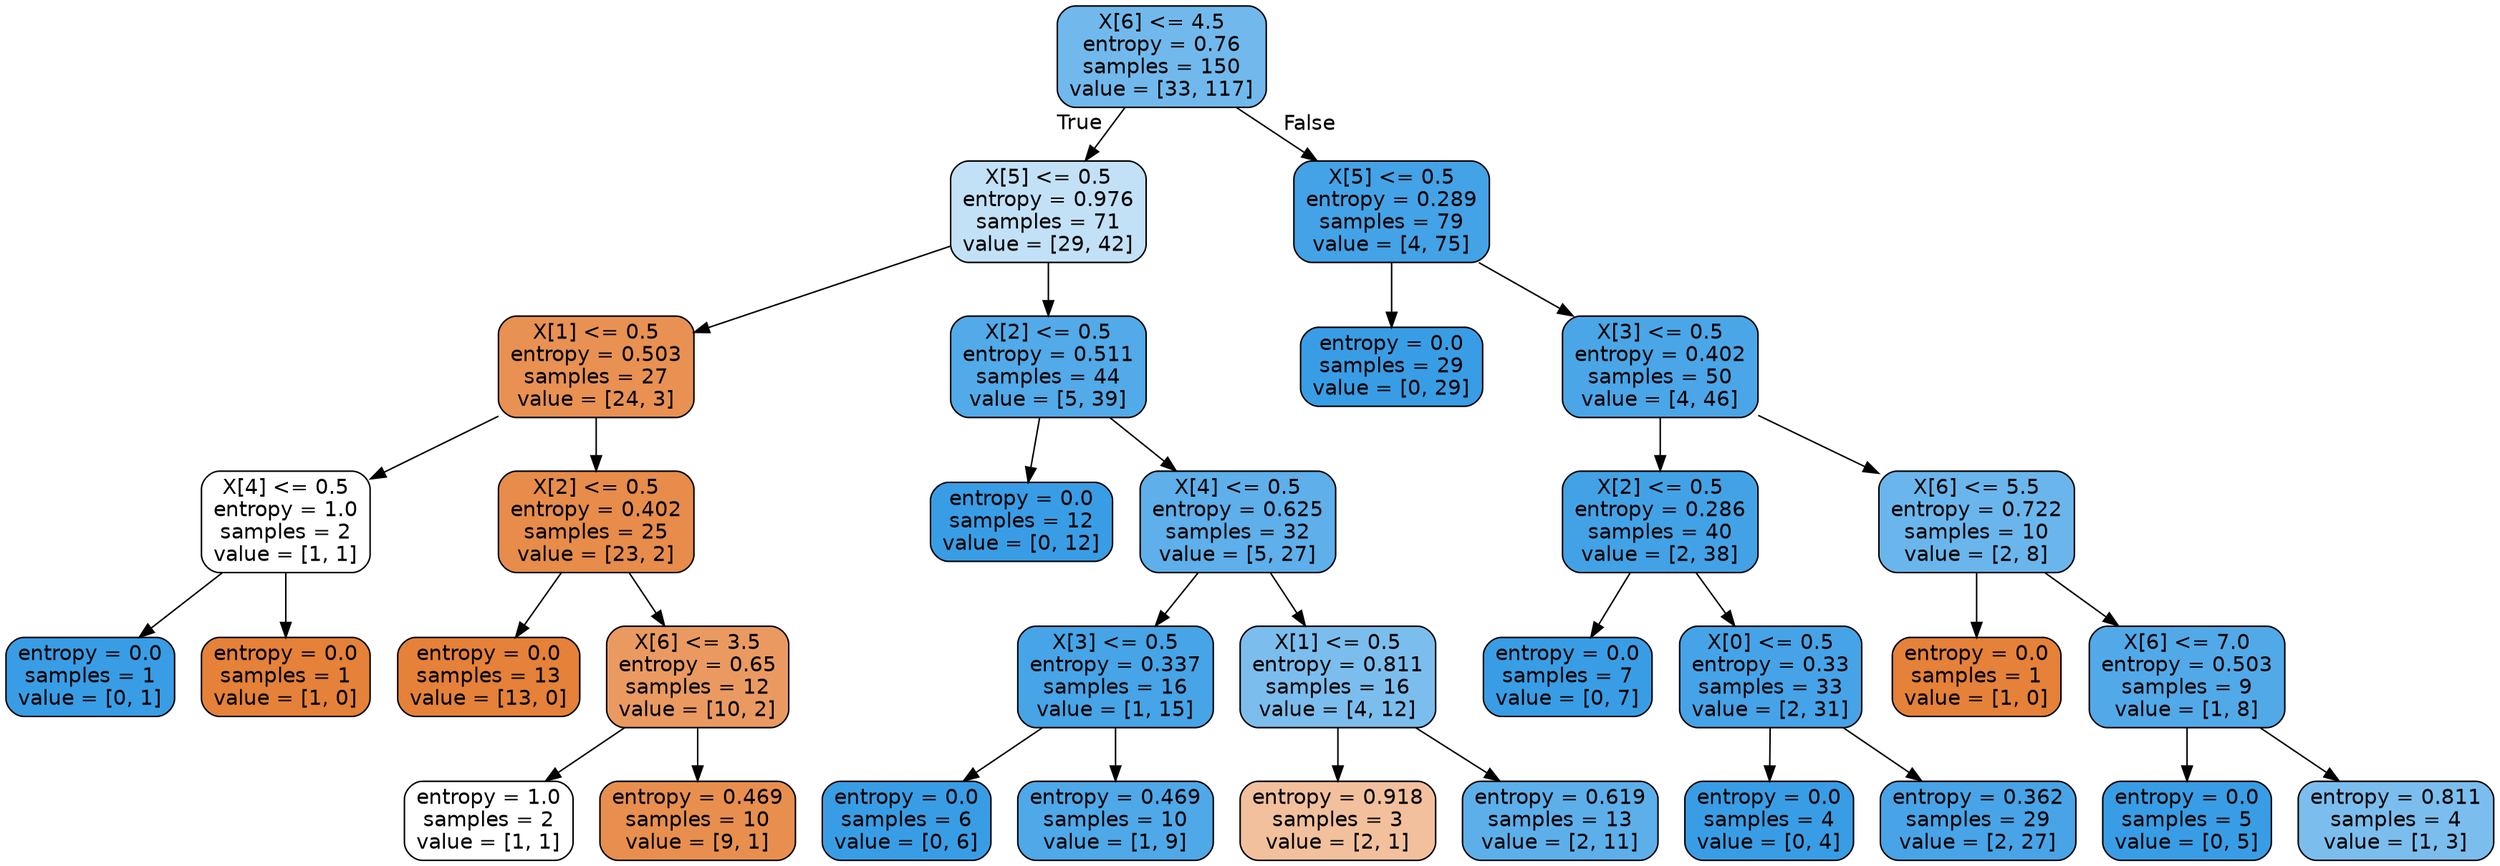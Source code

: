 digraph Tree {
node [shape=box, style="filled, rounded", color="black", fontname=helvetica] ;
edge [fontname=helvetica] ;
0 [label="X[6] <= 4.5\nentropy = 0.76\nsamples = 150\nvalue = [33, 117]", fillcolor="#71b9ec"] ;
1 [label="X[5] <= 0.5\nentropy = 0.976\nsamples = 71\nvalue = [29, 42]", fillcolor="#c2e1f7"] ;
0 -> 1 [labeldistance=2.5, labelangle=45, headlabel="True"] ;
2 [label="X[1] <= 0.5\nentropy = 0.503\nsamples = 27\nvalue = [24, 3]", fillcolor="#e89152"] ;
1 -> 2 ;
3 [label="X[4] <= 0.5\nentropy = 1.0\nsamples = 2\nvalue = [1, 1]", fillcolor="#ffffff"] ;
2 -> 3 ;
4 [label="entropy = 0.0\nsamples = 1\nvalue = [0, 1]", fillcolor="#399de5"] ;
3 -> 4 ;
5 [label="entropy = 0.0\nsamples = 1\nvalue = [1, 0]", fillcolor="#e58139"] ;
3 -> 5 ;
6 [label="X[2] <= 0.5\nentropy = 0.402\nsamples = 25\nvalue = [23, 2]", fillcolor="#e78c4a"] ;
2 -> 6 ;
7 [label="entropy = 0.0\nsamples = 13\nvalue = [13, 0]", fillcolor="#e58139"] ;
6 -> 7 ;
8 [label="X[6] <= 3.5\nentropy = 0.65\nsamples = 12\nvalue = [10, 2]", fillcolor="#ea9a61"] ;
6 -> 8 ;
9 [label="entropy = 1.0\nsamples = 2\nvalue = [1, 1]", fillcolor="#ffffff"] ;
8 -> 9 ;
10 [label="entropy = 0.469\nsamples = 10\nvalue = [9, 1]", fillcolor="#e88f4f"] ;
8 -> 10 ;
11 [label="X[2] <= 0.5\nentropy = 0.511\nsamples = 44\nvalue = [5, 39]", fillcolor="#52aae8"] ;
1 -> 11 ;
12 [label="entropy = 0.0\nsamples = 12\nvalue = [0, 12]", fillcolor="#399de5"] ;
11 -> 12 ;
13 [label="X[4] <= 0.5\nentropy = 0.625\nsamples = 32\nvalue = [5, 27]", fillcolor="#5eafea"] ;
11 -> 13 ;
14 [label="X[3] <= 0.5\nentropy = 0.337\nsamples = 16\nvalue = [1, 15]", fillcolor="#46a4e7"] ;
13 -> 14 ;
15 [label="entropy = 0.0\nsamples = 6\nvalue = [0, 6]", fillcolor="#399de5"] ;
14 -> 15 ;
16 [label="entropy = 0.469\nsamples = 10\nvalue = [1, 9]", fillcolor="#4fa8e8"] ;
14 -> 16 ;
17 [label="X[1] <= 0.5\nentropy = 0.811\nsamples = 16\nvalue = [4, 12]", fillcolor="#7bbeee"] ;
13 -> 17 ;
18 [label="entropy = 0.918\nsamples = 3\nvalue = [2, 1]", fillcolor="#f2c09c"] ;
17 -> 18 ;
19 [label="entropy = 0.619\nsamples = 13\nvalue = [2, 11]", fillcolor="#5dafea"] ;
17 -> 19 ;
20 [label="X[5] <= 0.5\nentropy = 0.289\nsamples = 79\nvalue = [4, 75]", fillcolor="#44a2e6"] ;
0 -> 20 [labeldistance=2.5, labelangle=-45, headlabel="False"] ;
21 [label="entropy = 0.0\nsamples = 29\nvalue = [0, 29]", fillcolor="#399de5"] ;
20 -> 21 ;
22 [label="X[3] <= 0.5\nentropy = 0.402\nsamples = 50\nvalue = [4, 46]", fillcolor="#4aa6e7"] ;
20 -> 22 ;
23 [label="X[2] <= 0.5\nentropy = 0.286\nsamples = 40\nvalue = [2, 38]", fillcolor="#43a2e6"] ;
22 -> 23 ;
24 [label="entropy = 0.0\nsamples = 7\nvalue = [0, 7]", fillcolor="#399de5"] ;
23 -> 24 ;
25 [label="X[0] <= 0.5\nentropy = 0.33\nsamples = 33\nvalue = [2, 31]", fillcolor="#46a3e7"] ;
23 -> 25 ;
26 [label="entropy = 0.0\nsamples = 4\nvalue = [0, 4]", fillcolor="#399de5"] ;
25 -> 26 ;
27 [label="entropy = 0.362\nsamples = 29\nvalue = [2, 27]", fillcolor="#48a4e7"] ;
25 -> 27 ;
28 [label="X[6] <= 5.5\nentropy = 0.722\nsamples = 10\nvalue = [2, 8]", fillcolor="#6ab6ec"] ;
22 -> 28 ;
29 [label="entropy = 0.0\nsamples = 1\nvalue = [1, 0]", fillcolor="#e58139"] ;
28 -> 29 ;
30 [label="X[6] <= 7.0\nentropy = 0.503\nsamples = 9\nvalue = [1, 8]", fillcolor="#52a9e8"] ;
28 -> 30 ;
31 [label="entropy = 0.0\nsamples = 5\nvalue = [0, 5]", fillcolor="#399de5"] ;
30 -> 31 ;
32 [label="entropy = 0.811\nsamples = 4\nvalue = [1, 3]", fillcolor="#7bbeee"] ;
30 -> 32 ;
}